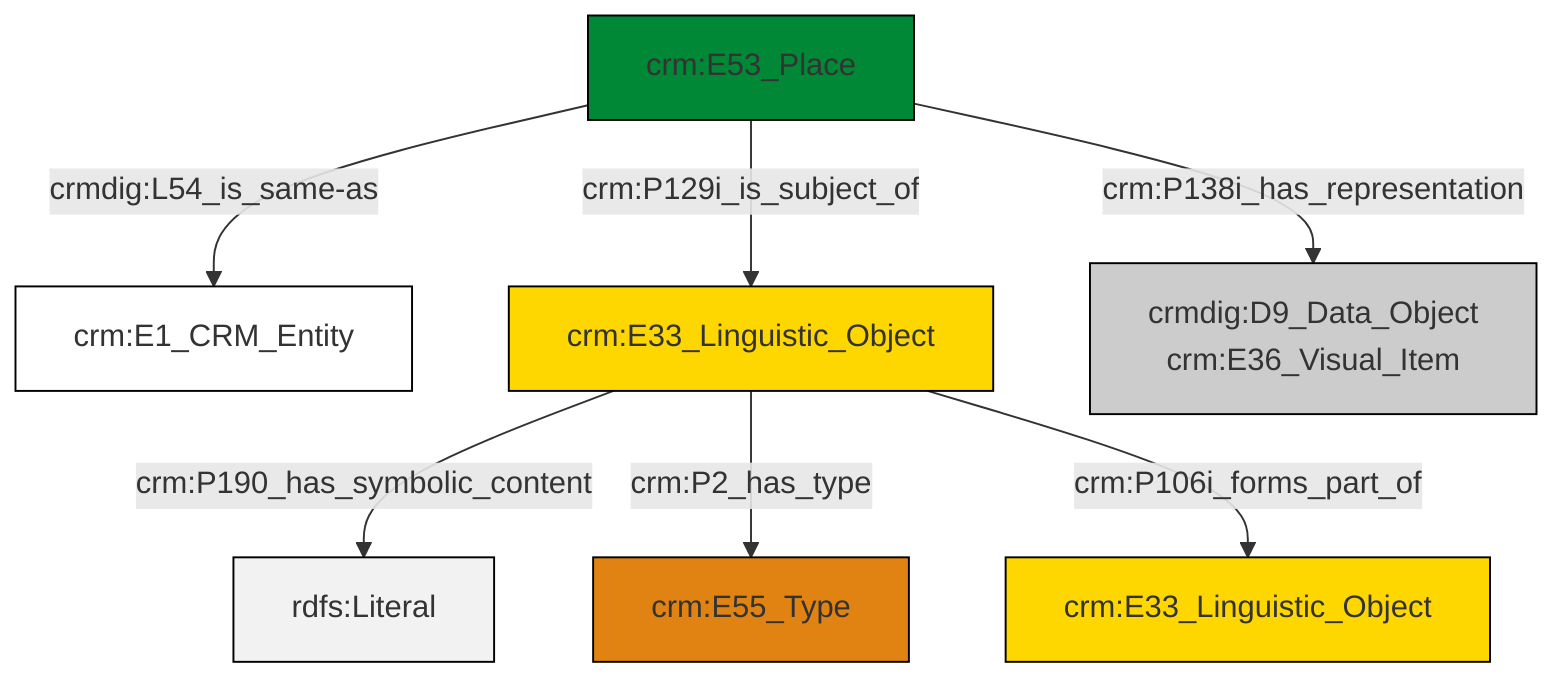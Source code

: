 graph TD
classDef Literal fill:#f2f2f2,stroke:#000000;
classDef CRM_Entity fill:#FFFFFF,stroke:#000000;
classDef Temporal_Entity fill:#00C9E6, stroke:#000000;
classDef Type fill:#E18312, stroke:#000000;
classDef Time-Span fill:#2C9C91, stroke:#000000;
classDef Appellation fill:#FFEB7F, stroke:#000000;
classDef Place fill:#008836, stroke:#000000;
classDef Persistent_Item fill:#B266B2, stroke:#000000;
classDef Conceptual_Object fill:#FFD700, stroke:#000000;
classDef Physical_Thing fill:#D2B48C, stroke:#000000;
classDef Actor fill:#f58aad, stroke:#000000;
classDef PC_Classes fill:#4ce600, stroke:#000000;
classDef Multi fill:#cccccc,stroke:#000000;

4["crm:E33_Linguistic_Object"]:::Conceptual_Object -->|crm:P190_has_symbolic_content| 5[rdfs:Literal]:::Literal
4["crm:E33_Linguistic_Object"]:::Conceptual_Object -->|crm:P2_has_type| 9["crm:E55_Type"]:::Type
4["crm:E33_Linguistic_Object"]:::Conceptual_Object -->|crm:P106i_forms_part_of| 10["crm:E33_Linguistic_Object"]:::Conceptual_Object
0["crm:E53_Place"]:::Place -->|crm:P129i_is_subject_of| 4["crm:E33_Linguistic_Object"]:::Conceptual_Object
0["crm:E53_Place"]:::Place -->|crmdig:L54_is_same-as| 2["crm:E1_CRM_Entity"]:::CRM_Entity
0["crm:E53_Place"]:::Place -->|crm:P138i_has_representation| 7["crmdig:D9_Data_Object<br>crm:E36_Visual_Item"]:::Multi